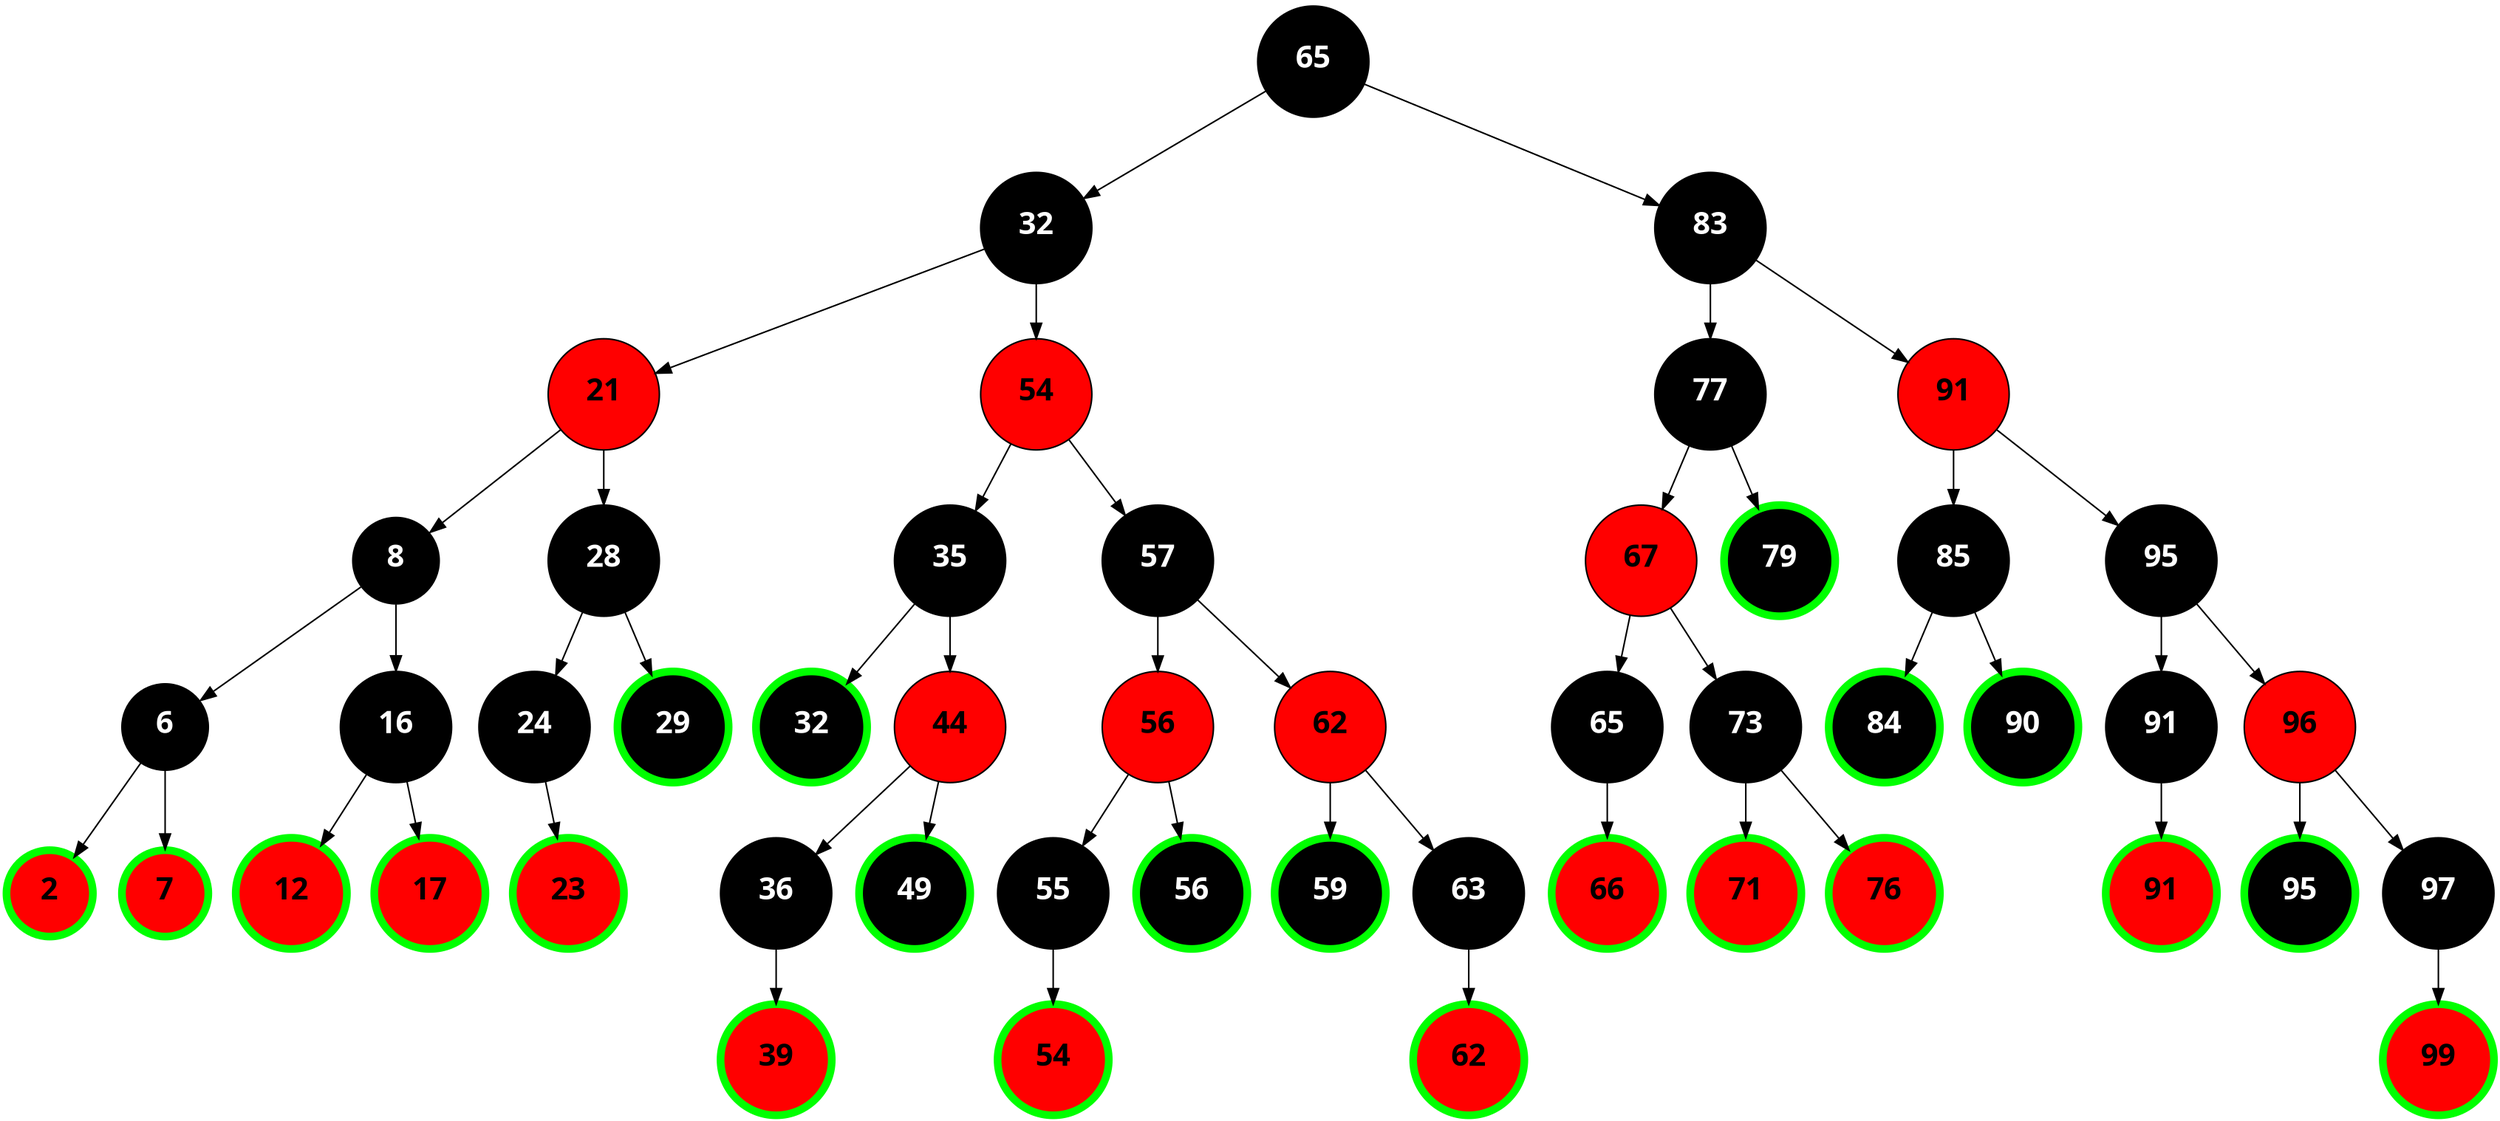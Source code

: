 digraph structs{
node0 [shape=circle,fontsize=20,fontname="Calibri",label=< <B>65</B> >,style=filled,fillcolor=Black,fontcolor=white]
node1 [shape=circle,fontsize=20,fontname="Calibri",label=< <B>32</B> >,style=filled,fillcolor=Black,fontcolor=white]
node2 [shape=circle,fontsize=20,fontname="Calibri",label=< <B>21</B> >,style=filled,fillcolor=Red]
node3 [shape=circle,fontsize=20,fontname="Calibri",label=< <B>8</B> >,style=filled,fillcolor=Black,fontcolor=white]
node4 [shape=circle,fontsize=20,fontname="Calibri",label=< <B>6</B> >,style=filled,fillcolor=Black,fontcolor=white]
node5 [shape=circle,fontsize=20,fontname="Calibri",label=< <B>2</B> >,style=filled,color=green,penwidth=5,fillcolor=Red]
node6 [shape=circle,fontsize=20,fontname="Calibri",label=< <B>7</B> >,style=filled,color=green,penwidth=5,fillcolor=Red]
node7 [shape=circle,fontsize=20,fontname="Calibri",label=< <B>16</B> >,style=filled,fillcolor=Black,fontcolor=white]
node8 [shape=circle,fontsize=20,fontname="Calibri",label=< <B>12</B> >,style=filled,color=green,penwidth=5,fillcolor=Red]
node9 [shape=circle,fontsize=20,fontname="Calibri",label=< <B>17</B> >,style=filled,color=green,penwidth=5,fillcolor=Red]
node10 [shape=circle,fontsize=20,fontname="Calibri",label=< <B>28</B> >,style=filled,fillcolor=Black,fontcolor=white]
node11 [shape=circle,fontsize=20,fontname="Calibri",label=< <B>24</B> >,style=filled,fillcolor=Black,fontcolor=white]
node12 [shape=circle,fontsize=20,fontname="Calibri",label=< <B>23</B> >,style=filled,color=green,penwidth=5,fillcolor=Red]
node13 [shape=circle,fontsize=20,fontname="Calibri",label=< <B>29</B> >,style=filled,color=green,penwidth=5,fillcolor=Black,fontcolor=white]
node14 [shape=circle,fontsize=20,fontname="Calibri",label=< <B>54</B> >,style=filled,fillcolor=Red]
node15 [shape=circle,fontsize=20,fontname="Calibri",label=< <B>35</B> >,style=filled,fillcolor=Black,fontcolor=white]
node16 [shape=circle,fontsize=20,fontname="Calibri",label=< <B>32</B> >,style=filled,color=green,penwidth=5,fillcolor=Black,fontcolor=white]
node17 [shape=circle,fontsize=20,fontname="Calibri",label=< <B>44</B> >,style=filled,fillcolor=Red]
node18 [shape=circle,fontsize=20,fontname="Calibri",label=< <B>36</B> >,style=filled,fillcolor=Black,fontcolor=white]
node19 [shape=circle,fontsize=20,fontname="Calibri",label=< <B>39</B> >,style=filled,color=green,penwidth=5,fillcolor=Red]
node20 [shape=circle,fontsize=20,fontname="Calibri",label=< <B>49</B> >,style=filled,color=green,penwidth=5,fillcolor=Black,fontcolor=white]
node21 [shape=circle,fontsize=20,fontname="Calibri",label=< <B>57</B> >,style=filled,fillcolor=Black,fontcolor=white]
node22 [shape=circle,fontsize=20,fontname="Calibri",label=< <B>56</B> >,style=filled,fillcolor=Red]
node23 [shape=circle,fontsize=20,fontname="Calibri",label=< <B>55</B> >,style=filled,fillcolor=Black,fontcolor=white]
node24 [shape=circle,fontsize=20,fontname="Calibri",label=< <B>54</B> >,style=filled,color=green,penwidth=5,fillcolor=Red]
node25 [shape=circle,fontsize=20,fontname="Calibri",label=< <B>56</B> >,style=filled,color=green,penwidth=5,fillcolor=Black,fontcolor=white]
node26 [shape=circle,fontsize=20,fontname="Calibri",label=< <B>62</B> >,style=filled,fillcolor=Red]
node27 [shape=circle,fontsize=20,fontname="Calibri",label=< <B>59</B> >,style=filled,color=green,penwidth=5,fillcolor=Black,fontcolor=white]
node28 [shape=circle,fontsize=20,fontname="Calibri",label=< <B>63</B> >,style=filled,fillcolor=Black,fontcolor=white]
node29 [shape=circle,fontsize=20,fontname="Calibri",label=< <B>62</B> >,style=filled,color=green,penwidth=5,fillcolor=Red]
node30 [shape=circle,fontsize=20,fontname="Calibri",label=< <B>83</B> >,style=filled,fillcolor=Black,fontcolor=white]
node31 [shape=circle,fontsize=20,fontname="Calibri",label=< <B>77</B> >,style=filled,fillcolor=Black,fontcolor=white]
node32 [shape=circle,fontsize=20,fontname="Calibri",label=< <B>67</B> >,style=filled,fillcolor=Red]
node33 [shape=circle,fontsize=20,fontname="Calibri",label=< <B>65</B> >,style=filled,fillcolor=Black,fontcolor=white]
node34 [shape=circle,fontsize=20,fontname="Calibri",label=< <B>66</B> >,style=filled,color=green,penwidth=5,fillcolor=Red]
node35 [shape=circle,fontsize=20,fontname="Calibri",label=< <B>73</B> >,style=filled,fillcolor=Black,fontcolor=white]
node36 [shape=circle,fontsize=20,fontname="Calibri",label=< <B>71</B> >,style=filled,color=green,penwidth=5,fillcolor=Red]
node37 [shape=circle,fontsize=20,fontname="Calibri",label=< <B>76</B> >,style=filled,color=green,penwidth=5,fillcolor=Red]
node38 [shape=circle,fontsize=20,fontname="Calibri",label=< <B>79</B> >,style=filled,color=green,penwidth=5,fillcolor=Black,fontcolor=white]
node39 [shape=circle,fontsize=20,fontname="Calibri",label=< <B>91</B> >,style=filled,fillcolor=Red]
node40 [shape=circle,fontsize=20,fontname="Calibri",label=< <B>85</B> >,style=filled,fillcolor=Black,fontcolor=white]
node41 [shape=circle,fontsize=20,fontname="Calibri",label=< <B>84</B> >,style=filled,color=green,penwidth=5,fillcolor=Black,fontcolor=white]
node42 [shape=circle,fontsize=20,fontname="Calibri",label=< <B>90</B> >,style=filled,color=green,penwidth=5,fillcolor=Black,fontcolor=white]
node43 [shape=circle,fontsize=20,fontname="Calibri",label=< <B>95</B> >,style=filled,fillcolor=Black,fontcolor=white]
node44 [shape=circle,fontsize=20,fontname="Calibri",label=< <B>91</B> >,style=filled,fillcolor=Black,fontcolor=white]
node45 [shape=circle,fontsize=20,fontname="Calibri",label=< <B>91</B> >,style=filled,color=green,penwidth=5,fillcolor=Red]
node46 [shape=circle,fontsize=20,fontname="Calibri",label=< <B>96</B> >,style=filled,fillcolor=Red]
node47 [shape=circle,fontsize=20,fontname="Calibri",label=< <B>95</B> >,style=filled,color=green,penwidth=5,fillcolor=Black,fontcolor=white]
node48 [shape=circle,fontsize=20,fontname="Calibri",label=< <B>97</B> >,style=filled,fillcolor=Black,fontcolor=white]
node49 [shape=circle,fontsize=20,fontname="Calibri",label=< <B>99</B> >,style=filled,color=green,penwidth=5,fillcolor=Red]
node0->node1
node0->node30
node1->node2
node1->node14
node2->node3
node2->node10
node3->node4
node3->node7
node4->node5
node4->node6
node7->node8
node7->node9
node10->node11
node10->node13
node11->node12
node14->node15
node14->node21
node15->node16
node15->node17
node17->node18
node17->node20
node18->node19
node21->node22
node21->node26
node22->node23
node22->node25
node23->node24
node26->node27
node26->node28
node28->node29
node30->node31
node30->node39
node31->node32
node31->node38
node32->node33
node32->node35
node33->node34
node35->node36
node35->node37
node39->node40
node39->node43
node40->node41
node40->node42
node43->node44
node43->node46
node44->node45
node46->node47
node46->node48
node48->node49
}